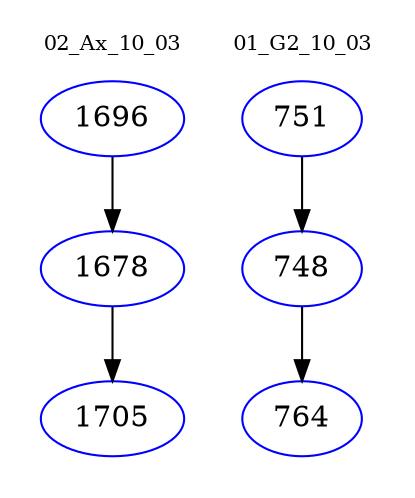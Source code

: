 digraph{
subgraph cluster_0 {
color = white
label = "02_Ax_10_03";
fontsize=10;
T0_1696 [label="1696", color="blue"]
T0_1696 -> T0_1678 [color="black"]
T0_1678 [label="1678", color="blue"]
T0_1678 -> T0_1705 [color="black"]
T0_1705 [label="1705", color="blue"]
}
subgraph cluster_1 {
color = white
label = "01_G2_10_03";
fontsize=10;
T1_751 [label="751", color="blue"]
T1_751 -> T1_748 [color="black"]
T1_748 [label="748", color="blue"]
T1_748 -> T1_764 [color="black"]
T1_764 [label="764", color="blue"]
}
}
